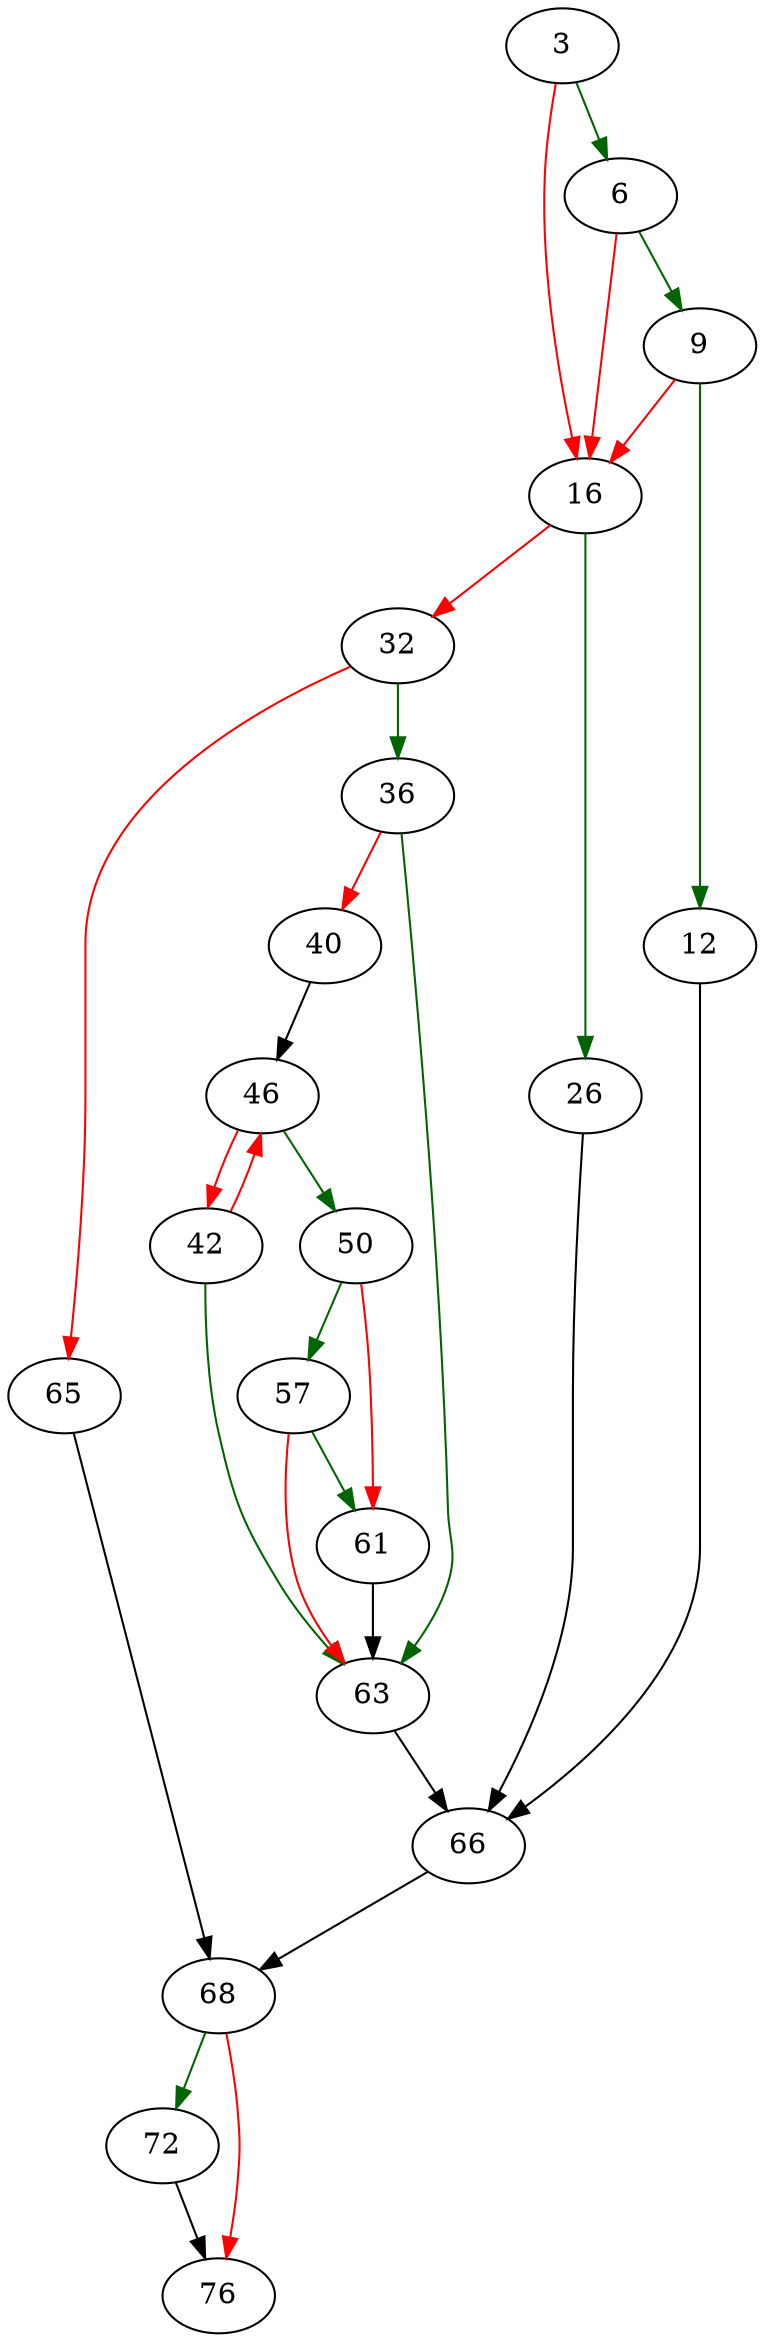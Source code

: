 strict digraph "human_options" {
	// Node definitions.
	3 [entry=true];
	6;
	16;
	9;
	12;
	66;
	26;
	32;
	36;
	65;
	63;
	40;
	46;
	42;
	50;
	57;
	61;
	68;
	72;
	76;

	// Edge definitions.
	3 -> 6 [
		color=darkgreen
		cond=true
	];
	3 -> 16 [
		color=red
		cond=false
	];
	6 -> 16 [
		color=red
		cond=false
	];
	6 -> 9 [
		color=darkgreen
		cond=true
	];
	16 -> 26 [
		color=darkgreen
		cond=true
	];
	16 -> 32 [
		color=red
		cond=false
	];
	9 -> 16 [
		color=red
		cond=false
	];
	9 -> 12 [
		color=darkgreen
		cond=true
	];
	12 -> 66;
	66 -> 68;
	26 -> 66;
	32 -> 36 [
		color=darkgreen
		cond=true
	];
	32 -> 65 [
		color=red
		cond=false
	];
	36 -> 63 [
		color=darkgreen
		cond=true
	];
	36 -> 40 [
		color=red
		cond=false
	];
	65 -> 68;
	63 -> 66;
	40 -> 46;
	46 -> 42 [
		color=red
		cond=false
	];
	46 -> 50 [
		color=darkgreen
		cond=true
	];
	42 -> 63 [
		color=darkgreen
		cond=true
	];
	42 -> 46 [
		color=red
		cond=false
	];
	50 -> 57 [
		color=darkgreen
		cond=true
	];
	50 -> 61 [
		color=red
		cond=false
	];
	57 -> 63 [
		color=red
		cond=false
	];
	57 -> 61 [
		color=darkgreen
		cond=true
	];
	61 -> 63;
	68 -> 72 [
		color=darkgreen
		cond=true
	];
	68 -> 76 [
		color=red
		cond=false
	];
	72 -> 76;
}